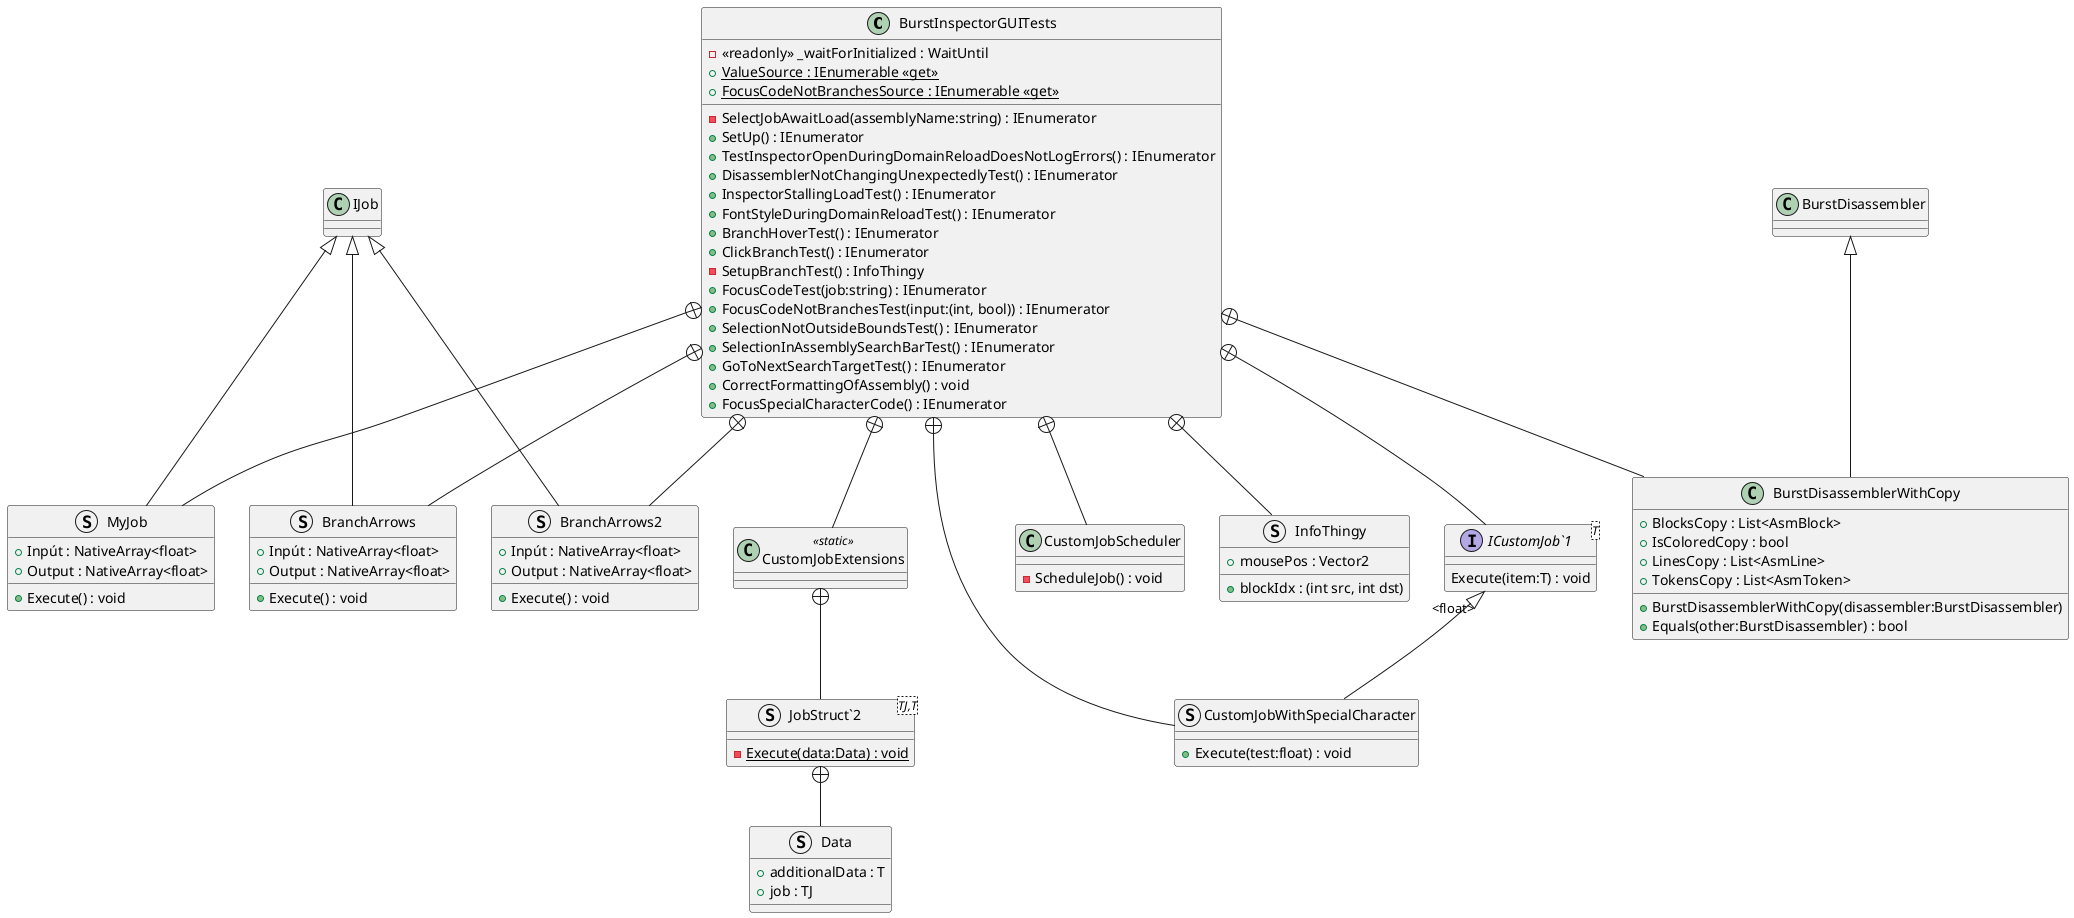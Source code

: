 @startuml
class BurstInspectorGUITests {
    - <<readonly>> _waitForInitialized : WaitUntil
    - SelectJobAwaitLoad(assemblyName:string) : IEnumerator
    + SetUp() : IEnumerator
    + TestInspectorOpenDuringDomainReloadDoesNotLogErrors() : IEnumerator
    + DisassemblerNotChangingUnexpectedlyTest() : IEnumerator
    + InspectorStallingLoadTest() : IEnumerator
    + FontStyleDuringDomainReloadTest() : IEnumerator
    + BranchHoverTest() : IEnumerator
    + ClickBranchTest() : IEnumerator
    - SetupBranchTest() : InfoThingy
    + {static} ValueSource : IEnumerable <<get>>
    + FocusCodeTest(job:string) : IEnumerator
    + {static} FocusCodeNotBranchesSource : IEnumerable <<get>>
    + FocusCodeNotBranchesTest(input:(int, bool)) : IEnumerator
    + SelectionNotOutsideBoundsTest() : IEnumerator
    + SelectionInAssemblySearchBarTest() : IEnumerator
    + GoToNextSearchTargetTest() : IEnumerator
    + CorrectFormattingOfAssembly() : void
    + FocusSpecialCharacterCode() : IEnumerator
}
struct InfoThingy {
    + blockIdx : (int src, int dst)
    + mousePos : Vector2
}
struct MyJob {
    + Inpút : NativeArray<float>
    + Output : NativeArray<float>
    + Execute() : void
}
struct BranchArrows {
    + Inpút : NativeArray<float>
    + Output : NativeArray<float>
    + Execute() : void
}
struct BranchArrows2 {
    + Inpút : NativeArray<float>
    + Output : NativeArray<float>
    + Execute() : void
}
class BurstDisassemblerWithCopy {
    + BlocksCopy : List<AsmBlock>
    + IsColoredCopy : bool
    + LinesCopy : List<AsmLine>
    + TokensCopy : List<AsmToken>
    + BurstDisassemblerWithCopy(disassembler:BurstDisassembler)
    + Equals(other:BurstDisassembler) : bool
}
struct CustomJobWithSpecialCharacter {
    + Execute(test:float) : void
}
interface "ICustomJob`1"<T> {
    Execute(item:T) : void
}
class CustomJobExtensions <<static>> {
}
class CustomJobScheduler {
    - ScheduleJob() : void
}
struct "JobStruct`2"<TJ,T> {
    - {static} Execute(data:Data) : void
}
struct Data {
    + additionalData : T
    + job : TJ
}
BurstInspectorGUITests +-- InfoThingy
BurstInspectorGUITests +-- MyJob
IJob <|-- MyJob
BurstInspectorGUITests +-- BranchArrows
IJob <|-- BranchArrows
BurstInspectorGUITests +-- BranchArrows2
IJob <|-- BranchArrows2
BurstInspectorGUITests +-- BurstDisassemblerWithCopy
BurstDisassembler <|-- BurstDisassemblerWithCopy
BurstInspectorGUITests +-- CustomJobWithSpecialCharacter
"ICustomJob`1" "<float>" <|-- CustomJobWithSpecialCharacter
BurstInspectorGUITests +-- "ICustomJob`1"
BurstInspectorGUITests +-- CustomJobExtensions
BurstInspectorGUITests +-- CustomJobScheduler
CustomJobExtensions +-- "JobStruct`2"
"JobStruct`2" +-- Data
@enduml
